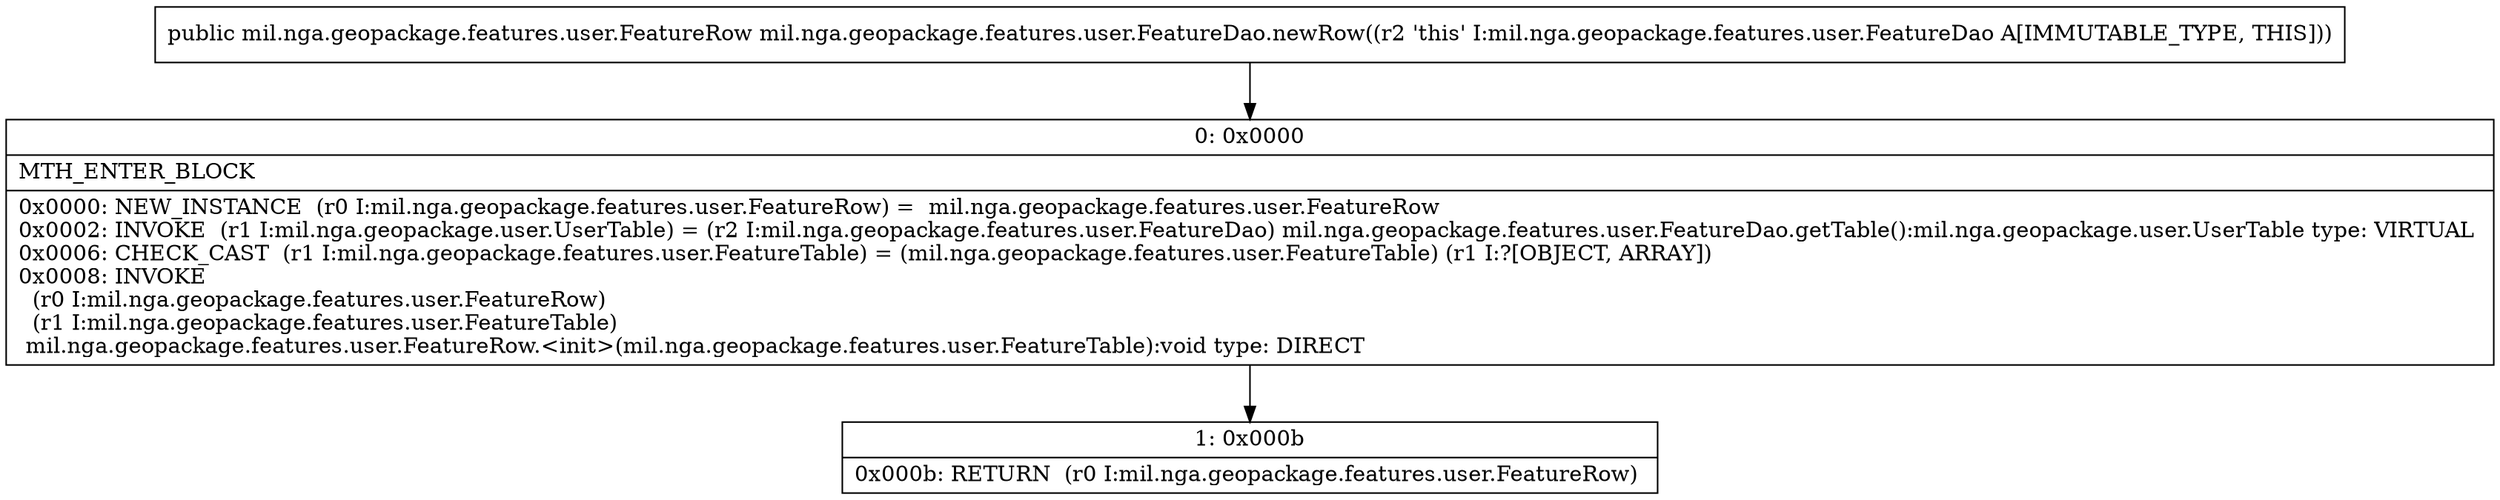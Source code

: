 digraph "CFG formil.nga.geopackage.features.user.FeatureDao.newRow()Lmil\/nga\/geopackage\/features\/user\/FeatureRow;" {
Node_0 [shape=record,label="{0\:\ 0x0000|MTH_ENTER_BLOCK\l|0x0000: NEW_INSTANCE  (r0 I:mil.nga.geopackage.features.user.FeatureRow) =  mil.nga.geopackage.features.user.FeatureRow \l0x0002: INVOKE  (r1 I:mil.nga.geopackage.user.UserTable) = (r2 I:mil.nga.geopackage.features.user.FeatureDao) mil.nga.geopackage.features.user.FeatureDao.getTable():mil.nga.geopackage.user.UserTable type: VIRTUAL \l0x0006: CHECK_CAST  (r1 I:mil.nga.geopackage.features.user.FeatureTable) = (mil.nga.geopackage.features.user.FeatureTable) (r1 I:?[OBJECT, ARRAY]) \l0x0008: INVOKE  \l  (r0 I:mil.nga.geopackage.features.user.FeatureRow)\l  (r1 I:mil.nga.geopackage.features.user.FeatureTable)\l mil.nga.geopackage.features.user.FeatureRow.\<init\>(mil.nga.geopackage.features.user.FeatureTable):void type: DIRECT \l}"];
Node_1 [shape=record,label="{1\:\ 0x000b|0x000b: RETURN  (r0 I:mil.nga.geopackage.features.user.FeatureRow) \l}"];
MethodNode[shape=record,label="{public mil.nga.geopackage.features.user.FeatureRow mil.nga.geopackage.features.user.FeatureDao.newRow((r2 'this' I:mil.nga.geopackage.features.user.FeatureDao A[IMMUTABLE_TYPE, THIS])) }"];
MethodNode -> Node_0;
Node_0 -> Node_1;
}

